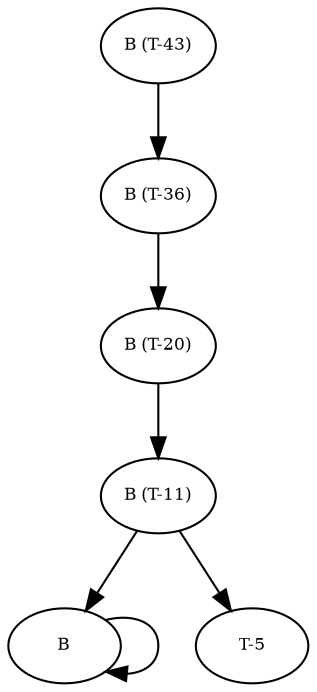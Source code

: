 digraph RGL__DirectedAdjacencyGraph {
    "B (T-43)" [
        fontsize = 8,
        label = "B (T-43)"
    ]

    "B (T-36)" [
        fontsize = 8,
        label = "B (T-36)"
    ]

    "B (T-20)" [
        fontsize = 8,
        label = "B (T-20)"
    ]

    "B (T-11)" [
        fontsize = 8,
        label = "B (T-11)"
    ]

    B [
        fontsize = 8,
        label = B
    ]

    "T-5" [
        fontsize = 8,
        label = "T-5"
    ]

    "B (T-43)" -> "B (T-36)" [
        fontsize = 8
    ]

    "B (T-36)" -> "B (T-20)" [
        fontsize = 8
    ]

    "B (T-20)" -> "B (T-11)" [
        fontsize = 8
    ]

    "B (T-11)" -> B [
        fontsize = 8
    ]

    "B (T-11)" -> "T-5" [
        fontsize = 8
    ]

    B -> B [
        fontsize = 8
    ]
}
